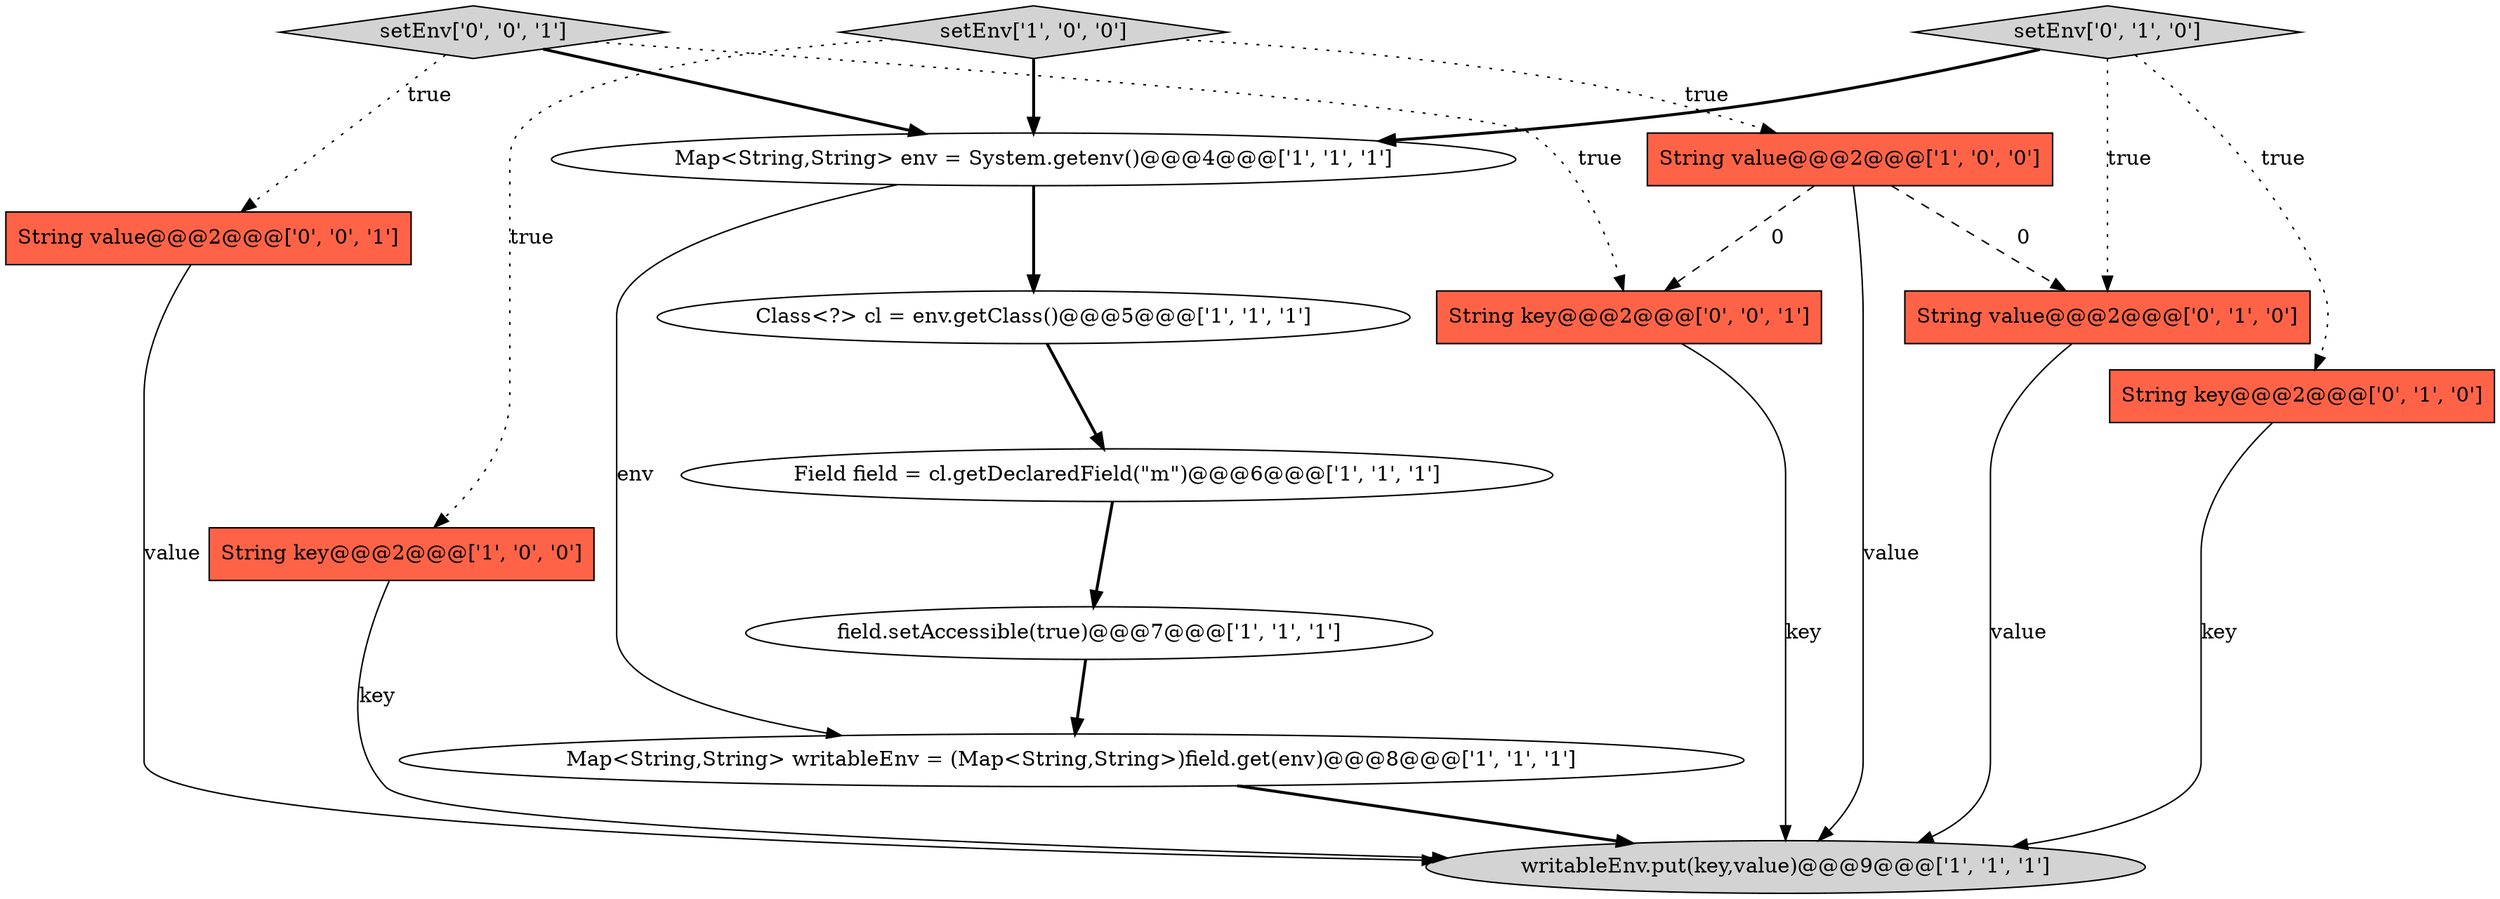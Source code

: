 digraph {
3 [style = filled, label = "Map<String,String> writableEnv = (Map<String,String>)field.get(env)@@@8@@@['1', '1', '1']", fillcolor = white, shape = ellipse image = "AAA0AAABBB1BBB"];
12 [style = filled, label = "setEnv['0', '0', '1']", fillcolor = lightgray, shape = diamond image = "AAA0AAABBB3BBB"];
14 [style = filled, label = "String key@@@2@@@['0', '0', '1']", fillcolor = tomato, shape = box image = "AAA0AAABBB3BBB"];
7 [style = filled, label = "field.setAccessible(true)@@@7@@@['1', '1', '1']", fillcolor = white, shape = ellipse image = "AAA0AAABBB1BBB"];
6 [style = filled, label = "String key@@@2@@@['1', '0', '0']", fillcolor = tomato, shape = box image = "AAA0AAABBB1BBB"];
10 [style = filled, label = "setEnv['0', '1', '0']", fillcolor = lightgray, shape = diamond image = "AAA0AAABBB2BBB"];
1 [style = filled, label = "Class<?> cl = env.getClass()@@@5@@@['1', '1', '1']", fillcolor = white, shape = ellipse image = "AAA0AAABBB1BBB"];
4 [style = filled, label = "setEnv['1', '0', '0']", fillcolor = lightgray, shape = diamond image = "AAA0AAABBB1BBB"];
9 [style = filled, label = "String key@@@2@@@['0', '1', '0']", fillcolor = tomato, shape = box image = "AAA0AAABBB2BBB"];
13 [style = filled, label = "String value@@@2@@@['0', '0', '1']", fillcolor = tomato, shape = box image = "AAA0AAABBB3BBB"];
11 [style = filled, label = "String value@@@2@@@['0', '1', '0']", fillcolor = tomato, shape = box image = "AAA1AAABBB2BBB"];
2 [style = filled, label = "writableEnv.put(key,value)@@@9@@@['1', '1', '1']", fillcolor = lightgray, shape = ellipse image = "AAA0AAABBB1BBB"];
8 [style = filled, label = "String value@@@2@@@['1', '0', '0']", fillcolor = tomato, shape = box image = "AAA1AAABBB1BBB"];
5 [style = filled, label = "Map<String,String> env = System.getenv()@@@4@@@['1', '1', '1']", fillcolor = white, shape = ellipse image = "AAA0AAABBB1BBB"];
0 [style = filled, label = "Field field = cl.getDeclaredField(\"m\")@@@6@@@['1', '1', '1']", fillcolor = white, shape = ellipse image = "AAA0AAABBB1BBB"];
4->6 [style = dotted, label="true"];
12->5 [style = bold, label=""];
11->2 [style = solid, label="value"];
13->2 [style = solid, label="value"];
4->8 [style = dotted, label="true"];
8->2 [style = solid, label="value"];
1->0 [style = bold, label=""];
8->14 [style = dashed, label="0"];
10->9 [style = dotted, label="true"];
6->2 [style = solid, label="key"];
7->3 [style = bold, label=""];
0->7 [style = bold, label=""];
9->2 [style = solid, label="key"];
5->3 [style = solid, label="env"];
5->1 [style = bold, label=""];
12->14 [style = dotted, label="true"];
12->13 [style = dotted, label="true"];
10->5 [style = bold, label=""];
3->2 [style = bold, label=""];
10->11 [style = dotted, label="true"];
8->11 [style = dashed, label="0"];
4->5 [style = bold, label=""];
14->2 [style = solid, label="key"];
}
